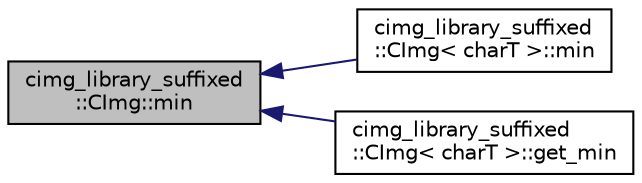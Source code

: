 digraph "cimg_library_suffixed::CImg::min"
{
  edge [fontname="Helvetica",fontsize="10",labelfontname="Helvetica",labelfontsize="10"];
  node [fontname="Helvetica",fontsize="10",shape=record];
  rankdir="LR";
  Node1 [label="cimg_library_suffixed\l::CImg::min",height=0.2,width=0.4,color="black", fillcolor="grey75", style="filled" fontcolor="black"];
  Node1 -> Node2 [dir="back",color="midnightblue",fontsize="10",style="solid",fontname="Helvetica"];
  Node2 [label="cimg_library_suffixed\l::CImg\< charT \>::min",height=0.2,width=0.4,color="black", fillcolor="white", style="filled",URL="$structcimg__library__suffixed_1_1_c_img.html#ae0ef2d0c8f7d2191b0debdb37c9fe9c4",tooltip="Pointwise min operator between two images."];
  Node1 -> Node3 [dir="back",color="midnightblue",fontsize="10",style="solid",fontname="Helvetica"];
  Node3 [label="cimg_library_suffixed\l::CImg\< charT \>::get_min",height=0.2,width=0.4,color="black", fillcolor="white", style="filled",URL="$structcimg__library__suffixed_1_1_c_img.html#ae3663a2602bdf44825431eb7420adeb8",tooltip="Pointwise min operator between two images ."];
}
